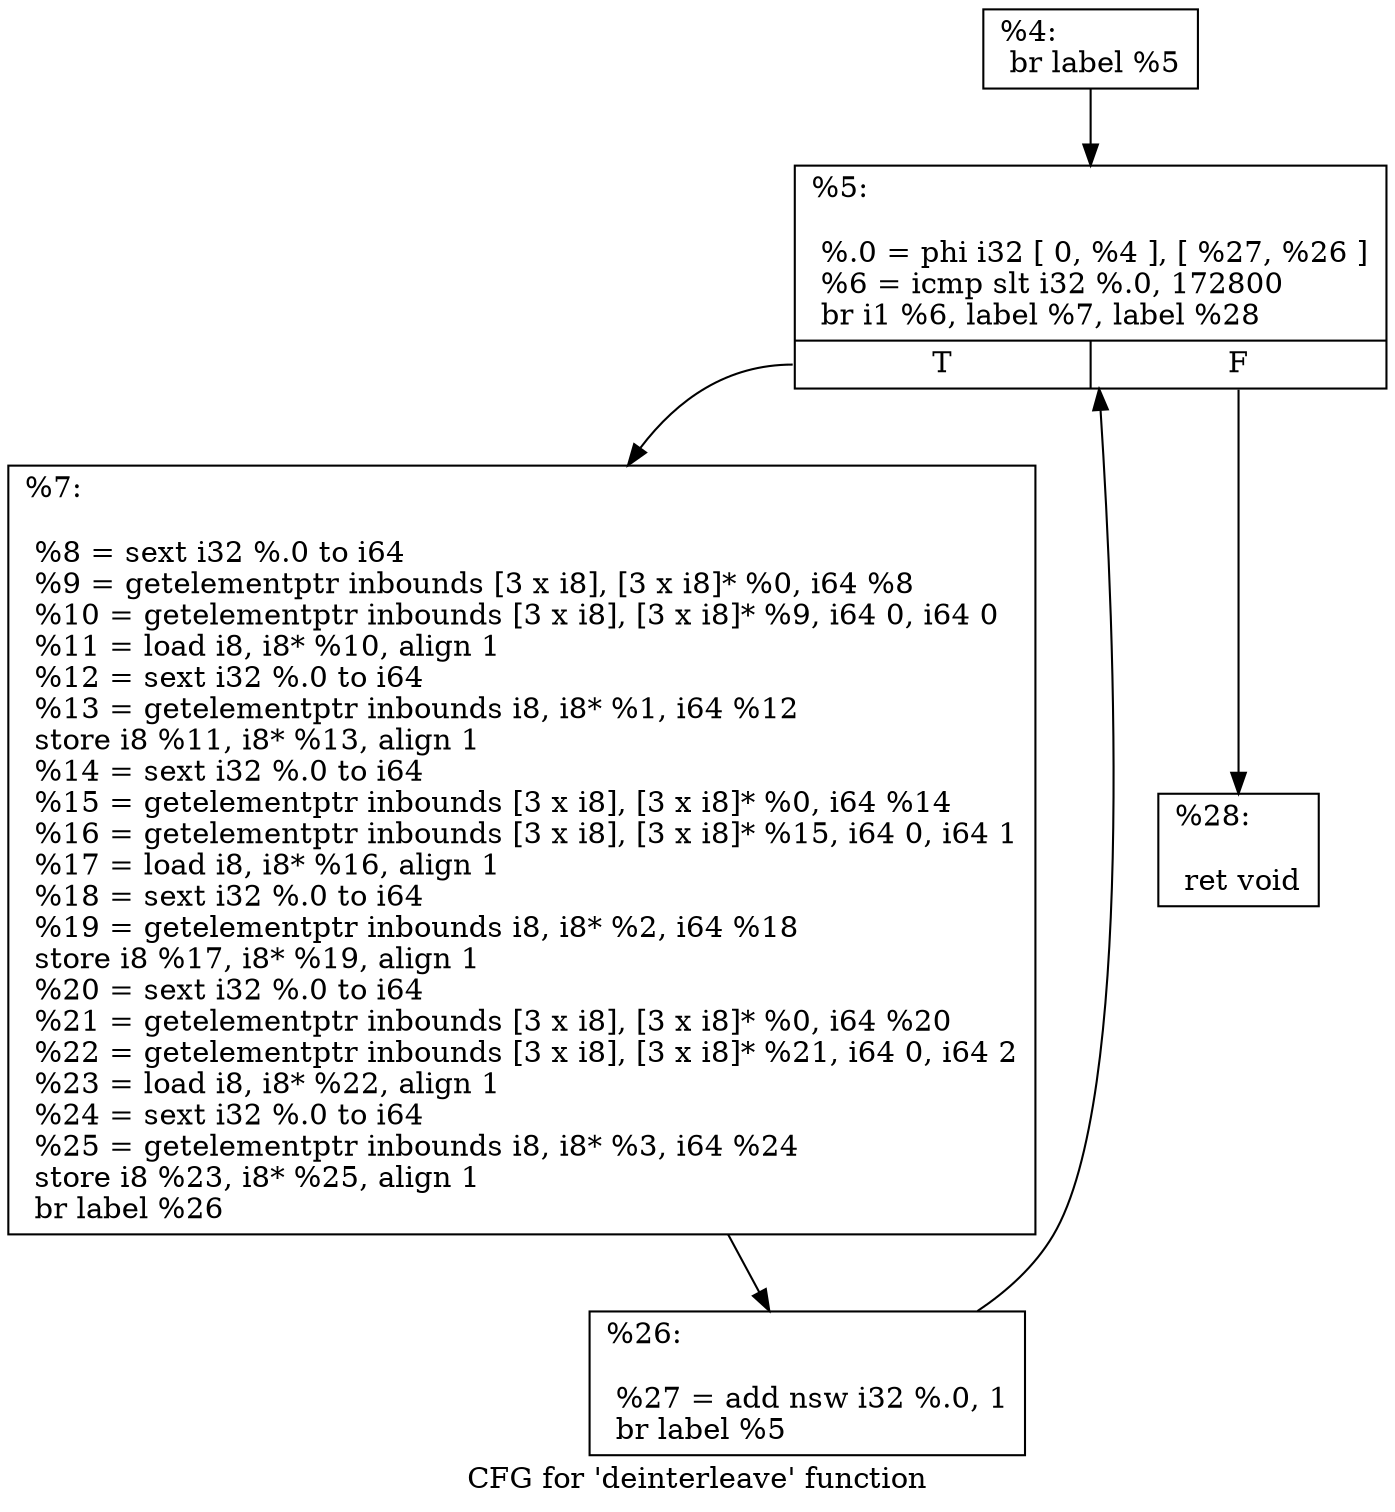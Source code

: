 digraph "CFG for 'deinterleave' function" {
	label="CFG for 'deinterleave' function";

	Node0x3d9fc90 [shape=record,label="{%4:\l  br label %5\l}"];
	Node0x3d9fc90 -> Node0x3d9fd70;
	Node0x3d9fd70 [shape=record,label="{%5:\l\l  %.0 = phi i32 [ 0, %4 ], [ %27, %26 ]\l  %6 = icmp slt i32 %.0, 172800\l  br i1 %6, label %7, label %28\l|{<s0>T|<s1>F}}"];
	Node0x3d9fd70:s0 -> Node0x3da00e0;
	Node0x3d9fd70:s1 -> Node0x3da0170;
	Node0x3da00e0 [shape=record,label="{%7:\l\l  %8 = sext i32 %.0 to i64\l  %9 = getelementptr inbounds [3 x i8], [3 x i8]* %0, i64 %8\l  %10 = getelementptr inbounds [3 x i8], [3 x i8]* %9, i64 0, i64 0\l  %11 = load i8, i8* %10, align 1\l  %12 = sext i32 %.0 to i64\l  %13 = getelementptr inbounds i8, i8* %1, i64 %12\l  store i8 %11, i8* %13, align 1\l  %14 = sext i32 %.0 to i64\l  %15 = getelementptr inbounds [3 x i8], [3 x i8]* %0, i64 %14\l  %16 = getelementptr inbounds [3 x i8], [3 x i8]* %15, i64 0, i64 1\l  %17 = load i8, i8* %16, align 1\l  %18 = sext i32 %.0 to i64\l  %19 = getelementptr inbounds i8, i8* %2, i64 %18\l  store i8 %17, i8* %19, align 1\l  %20 = sext i32 %.0 to i64\l  %21 = getelementptr inbounds [3 x i8], [3 x i8]* %0, i64 %20\l  %22 = getelementptr inbounds [3 x i8], [3 x i8]* %21, i64 0, i64 2\l  %23 = load i8, i8* %22, align 1\l  %24 = sext i32 %.0 to i64\l  %25 = getelementptr inbounds i8, i8* %3, i64 %24\l  store i8 %23, i8* %25, align 1\l  br label %26\l}"];
	Node0x3da00e0 -> Node0x3d9fe00;
	Node0x3d9fe00 [shape=record,label="{%26:\l\l  %27 = add nsw i32 %.0, 1\l  br label %5\l}"];
	Node0x3d9fe00 -> Node0x3d9fd70;
	Node0x3da0170 [shape=record,label="{%28:\l\l  ret void\l}"];
}
